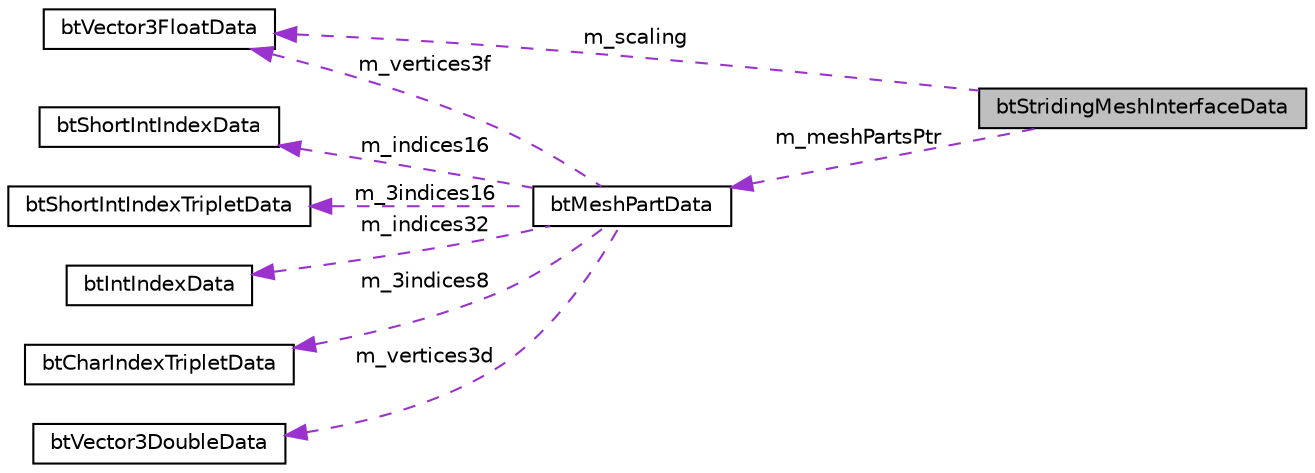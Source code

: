 digraph "btStridingMeshInterfaceData"
{
  edge [fontname="Helvetica",fontsize="10",labelfontname="Helvetica",labelfontsize="10"];
  node [fontname="Helvetica",fontsize="10",shape=record];
  rankdir="LR";
  Node1 [label="btStridingMeshInterfaceData",height=0.2,width=0.4,color="black", fillcolor="grey75", style="filled", fontcolor="black"];
  Node2 -> Node1 [dir="back",color="darkorchid3",fontsize="10",style="dashed",label=" m_scaling" ,fontname="Helvetica"];
  Node2 [label="btVector3FloatData",height=0.2,width=0.4,color="black", fillcolor="white", style="filled",URL="$structbt_vector3_float_data.html"];
  Node3 -> Node1 [dir="back",color="darkorchid3",fontsize="10",style="dashed",label=" m_meshPartsPtr" ,fontname="Helvetica"];
  Node3 [label="btMeshPartData",height=0.2,width=0.4,color="black", fillcolor="white", style="filled",URL="$structbt_mesh_part_data.html",tooltip="do not change those serialization structures, it requires an updated sBulletDNAstr/sBulletDNAstr64 ..."];
  Node2 -> Node3 [dir="back",color="darkorchid3",fontsize="10",style="dashed",label=" m_vertices3f" ,fontname="Helvetica"];
  Node4 -> Node3 [dir="back",color="darkorchid3",fontsize="10",style="dashed",label=" m_indices16" ,fontname="Helvetica"];
  Node4 [label="btShortIntIndexData",height=0.2,width=0.4,color="black", fillcolor="white", style="filled",URL="$structbt_short_int_index_data.html"];
  Node5 -> Node3 [dir="back",color="darkorchid3",fontsize="10",style="dashed",label=" m_3indices16" ,fontname="Helvetica"];
  Node5 [label="btShortIntIndexTripletData",height=0.2,width=0.4,color="black", fillcolor="white", style="filled",URL="$structbt_short_int_index_triplet_data.html"];
  Node6 -> Node3 [dir="back",color="darkorchid3",fontsize="10",style="dashed",label=" m_indices32" ,fontname="Helvetica"];
  Node6 [label="btIntIndexData",height=0.2,width=0.4,color="black", fillcolor="white", style="filled",URL="$structbt_int_index_data.html"];
  Node7 -> Node3 [dir="back",color="darkorchid3",fontsize="10",style="dashed",label=" m_3indices8" ,fontname="Helvetica"];
  Node7 [label="btCharIndexTripletData",height=0.2,width=0.4,color="black", fillcolor="white", style="filled",URL="$structbt_char_index_triplet_data.html"];
  Node8 -> Node3 [dir="back",color="darkorchid3",fontsize="10",style="dashed",label=" m_vertices3d" ,fontname="Helvetica"];
  Node8 [label="btVector3DoubleData",height=0.2,width=0.4,color="black", fillcolor="white", style="filled",URL="$structbt_vector3_double_data.html"];
}
